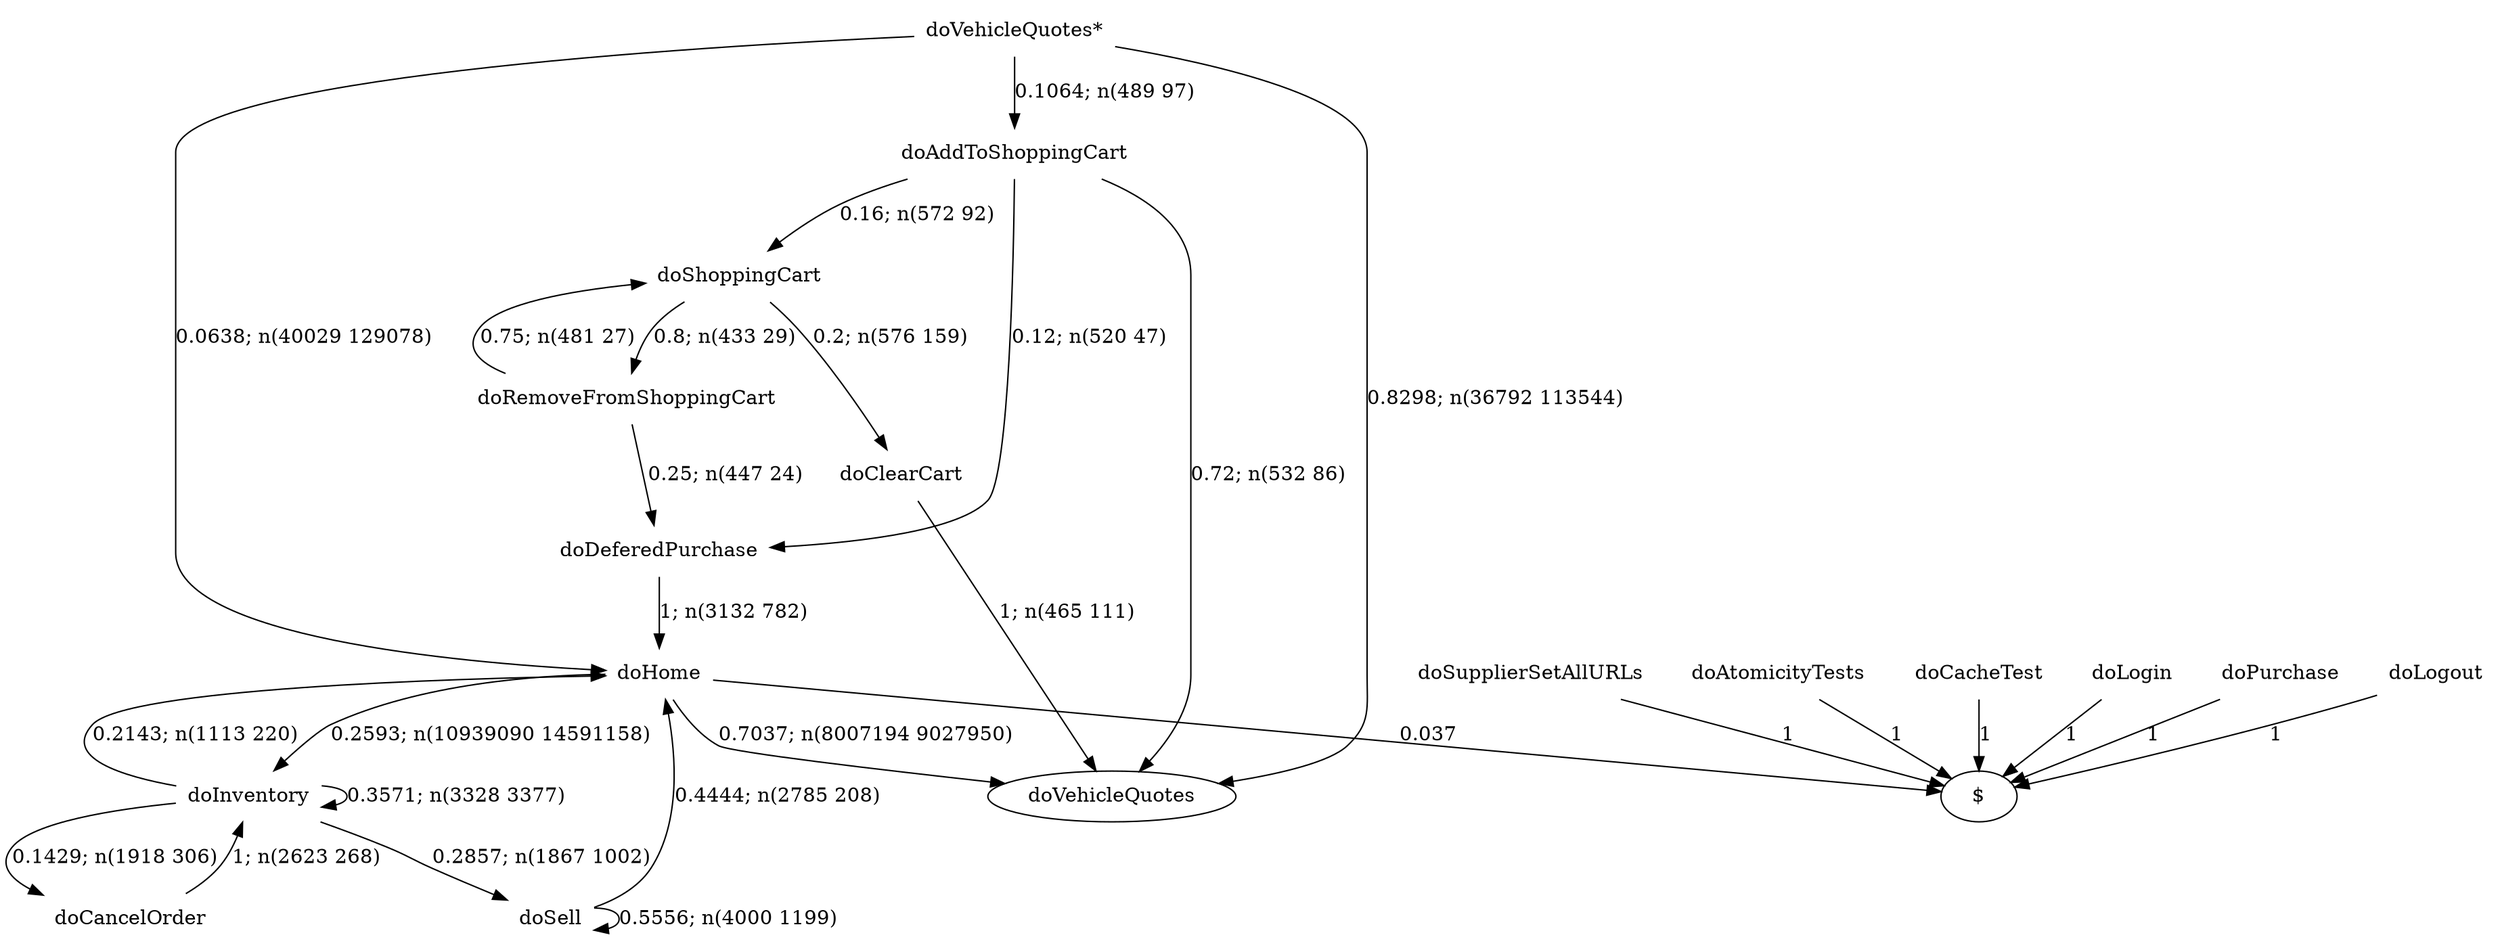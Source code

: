 digraph G {"doVehicleQuotes*" [label="doVehicleQuotes*",shape=none];"doSupplierSetAllURLs" [label="doSupplierSetAllURLs",shape=none];"doAtomicityTests" [label="doAtomicityTests",shape=none];"doCacheTest" [label="doCacheTest",shape=none];"doLogin" [label="doLogin",shape=none];"doAddToShoppingCart" [label="doAddToShoppingCart",shape=none];"doDeferedPurchase" [label="doDeferedPurchase",shape=none];"doHome" [label="doHome",shape=none];"doShoppingCart" [label="doShoppingCart",shape=none];"doClearCart" [label="doClearCart",shape=none];"doPurchase" [label="doPurchase",shape=none];"doInventory" [label="doInventory",shape=none];"doSell" [label="doSell",shape=none];"doLogout" [label="doLogout",shape=none];"doCancelOrder" [label="doCancelOrder",shape=none];"doRemoveFromShoppingCart" [label="doRemoveFromShoppingCart",shape=none];"doVehicleQuotes*"->"doVehicleQuotes" [style=solid,label="0.8298; n(36792 113544)"];"doVehicleQuotes*"->"doAddToShoppingCart" [style=solid,label="0.1064; n(489 97)"];"doVehicleQuotes*"->"doHome" [style=solid,label="0.0638; n(40029 129078)"];"doSupplierSetAllURLs"->"$" [style=solid,label="1"];"doAtomicityTests"->"$" [style=solid,label="1"];"doCacheTest"->"$" [style=solid,label="1"];"doLogin"->"$" [style=solid,label="1"];"doAddToShoppingCart"->"doVehicleQuotes" [style=solid,label="0.72; n(532 86)"];"doAddToShoppingCart"->"doDeferedPurchase" [style=solid,label="0.12; n(520 47)"];"doAddToShoppingCart"->"doShoppingCart" [style=solid,label="0.16; n(572 92)"];"doDeferedPurchase"->"doHome" [style=solid,label="1; n(3132 782)"];"doHome"->"doVehicleQuotes" [style=solid,label="0.7037; n(8007194 9027950)"];"doHome"->"doInventory" [style=solid,label="0.2593; n(10939090 14591158)"];"doHome"->"$" [style=solid,label="0.037"];"doShoppingCart"->"doClearCart" [style=solid,label="0.2; n(576 159)"];"doShoppingCart"->"doRemoveFromShoppingCart" [style=solid,label="0.8; n(433 29)"];"doClearCart"->"doVehicleQuotes" [style=solid,label="1; n(465 111)"];"doPurchase"->"$" [style=solid,label="1"];"doInventory"->"doHome" [style=solid,label="0.2143; n(1113 220)"];"doInventory"->"doInventory" [style=solid,label="0.3571; n(3328 3377)"];"doInventory"->"doSell" [style=solid,label="0.2857; n(1867 1002)"];"doInventory"->"doCancelOrder" [style=solid,label="0.1429; n(1918 306)"];"doSell"->"doHome" [style=solid,label="0.4444; n(2785 208)"];"doSell"->"doSell" [style=solid,label="0.5556; n(4000 1199)"];"doLogout"->"$" [style=solid,label="1"];"doCancelOrder"->"doInventory" [style=solid,label="1; n(2623 268)"];"doRemoveFromShoppingCart"->"doDeferedPurchase" [style=solid,label="0.25; n(447 24)"];"doRemoveFromShoppingCart"->"doShoppingCart" [style=solid,label="0.75; n(481 27)"];}